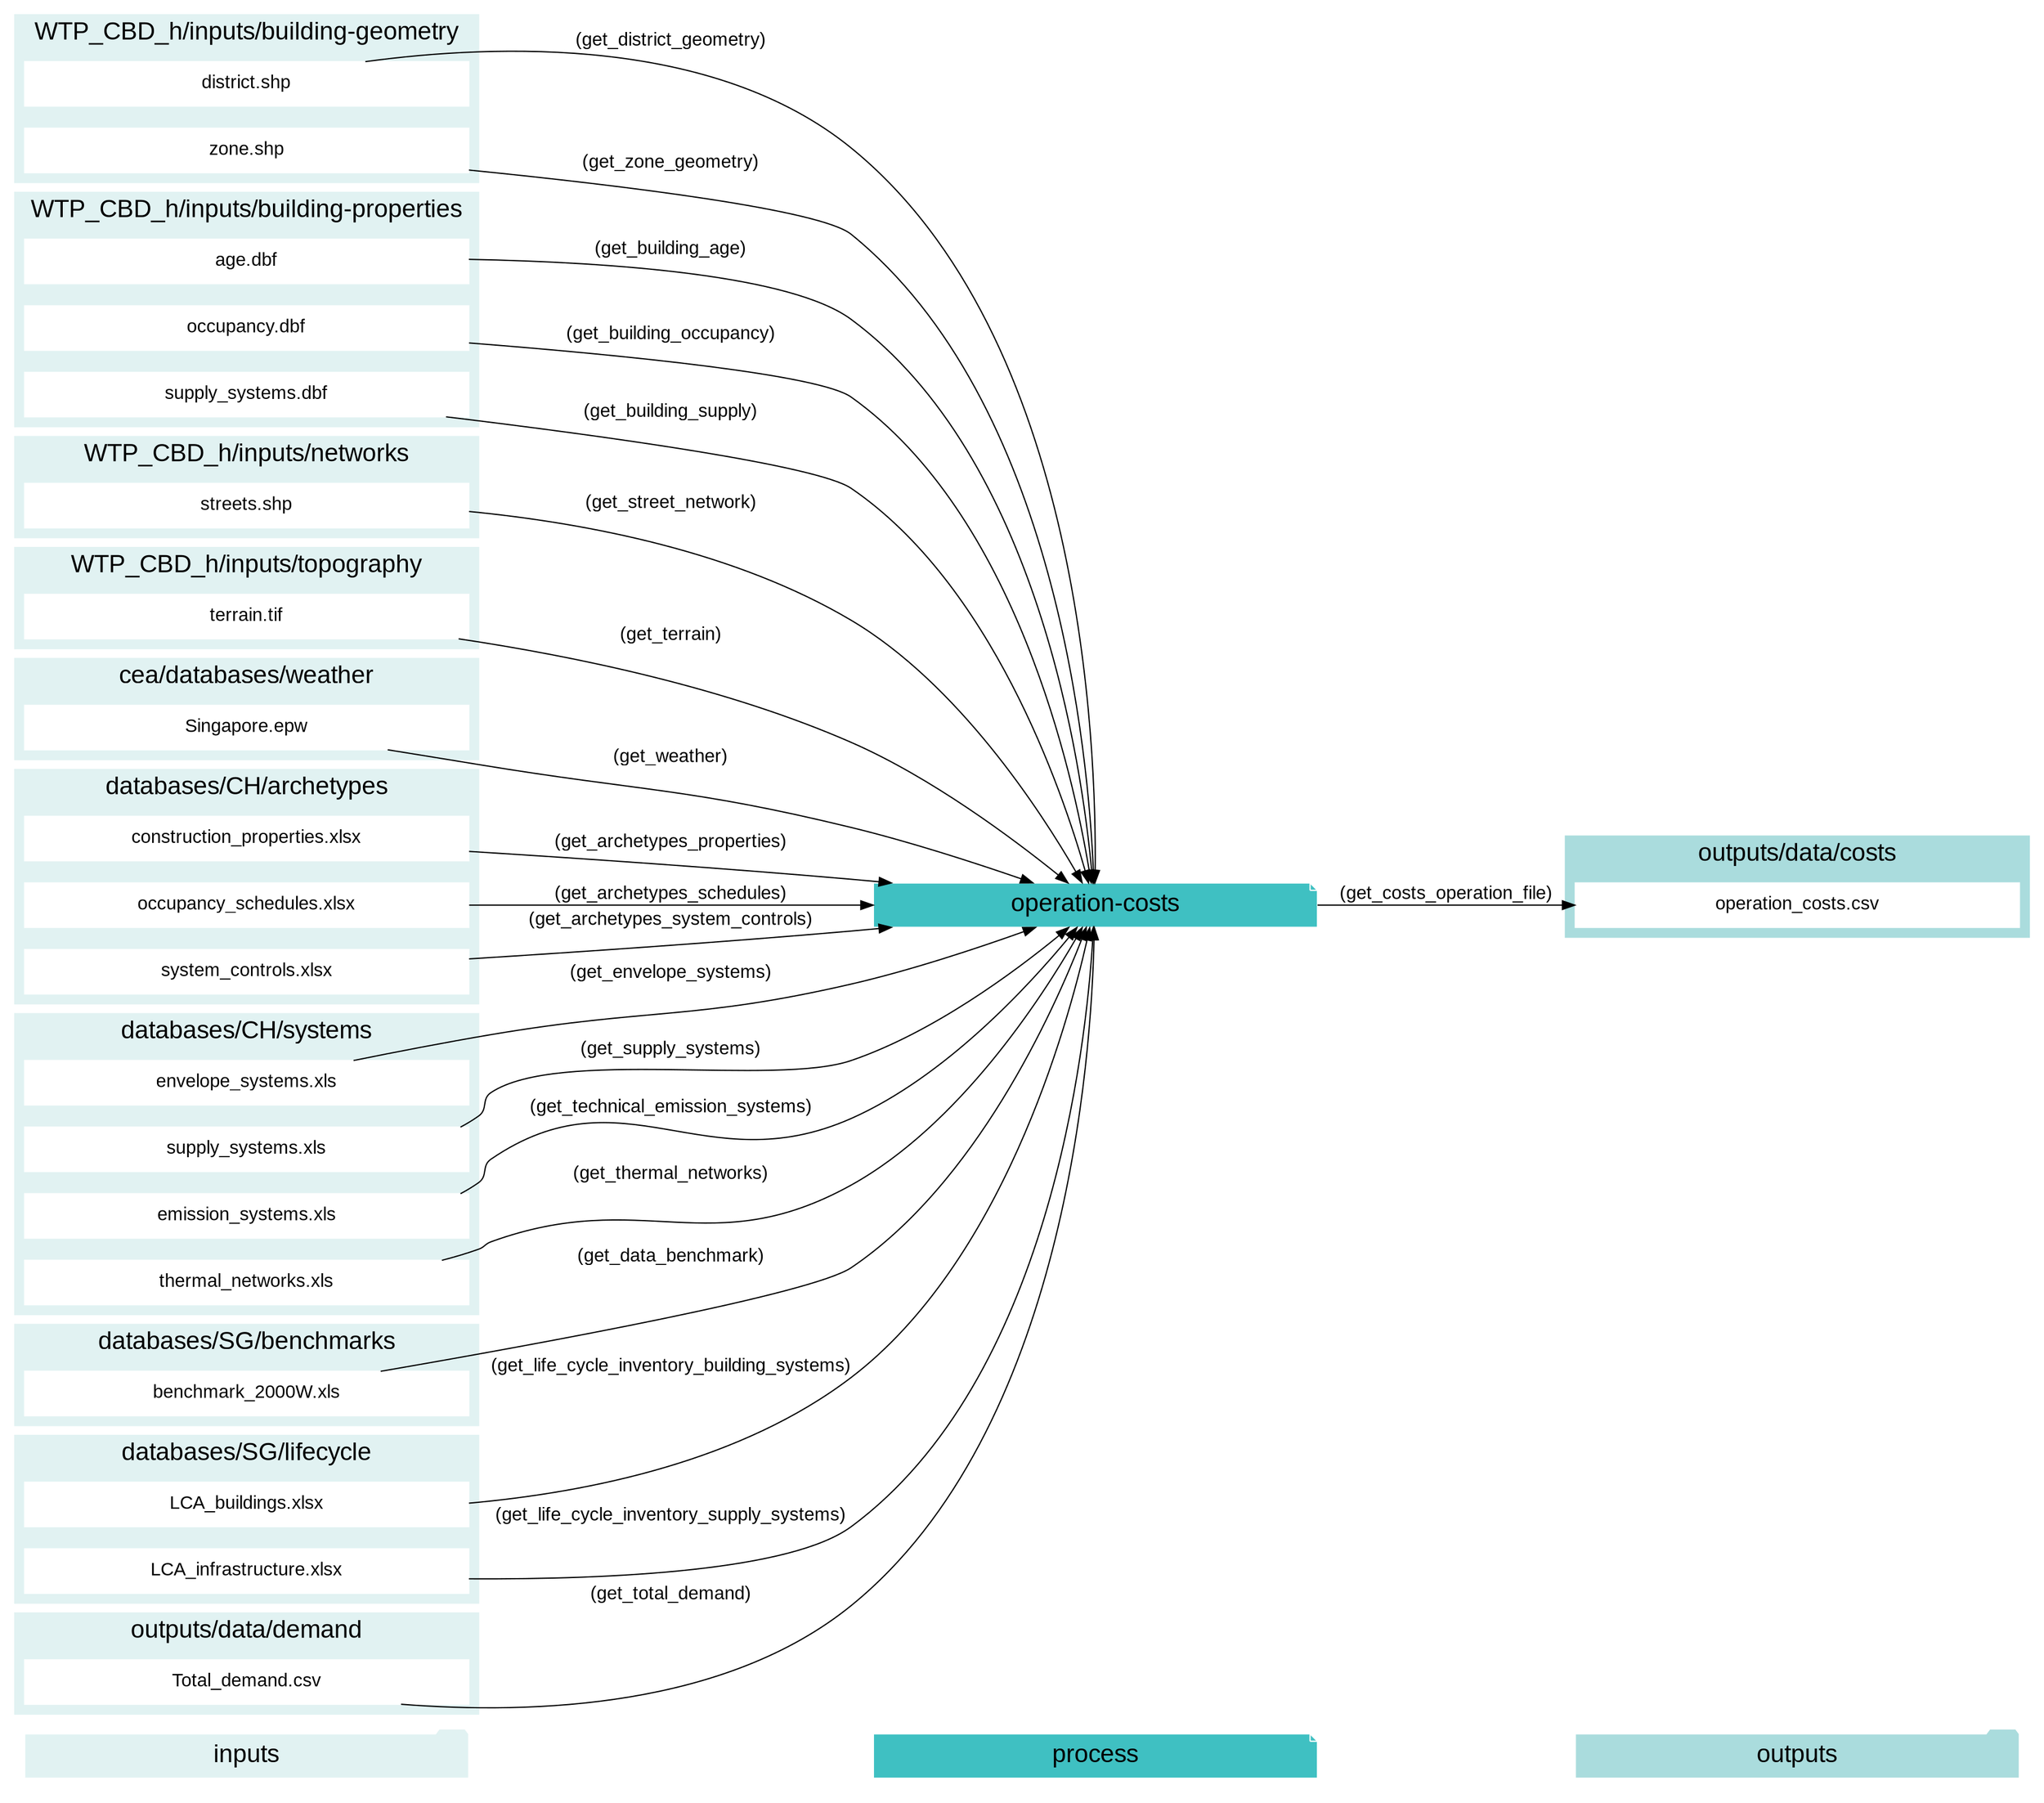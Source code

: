 digraph trace_inputlocator {
    rankdir="LR";
    graph [overlap=false, fontname=arial];
    node [shape=box, style=filled, color=white, fontsize=15, fontname=arial, fixedsize=true, width=5];
    edge [fontname=arial, fontsize = 15]
    newrank=true
    subgraph cluster_legend {
    fontsize=25
    style=invis
    "process"[style=filled, fillcolor="#3FC0C2", shape=note, fontsize=20, fontname="arial"]
    "inputs" [style=filled, shape=folder, color=white, fillcolor="#E1F2F2", fontsize=20]
    "outputs"[style=filled, shape=folder, color=white, fillcolor="#aadcdd", fontsize=20]
    "inputs"->"process"[style=invis]
    "process"->"outputs"[style=invis]
    }
    "operation-costs"[style=filled, color=white, fillcolor="#3FC0C2", shape=note, fontsize=20, fontname=arial];
    subgraph cluster_0_in {
        style = filled;
        color = "#E1F2F2";
        fontsize = 20;
        rank=same;
        label="WTP_CBD_h/inputs/building-geometry";
        "district.shp"
        "zone.shp"
    }
    subgraph cluster_1_in {
        style = filled;
        color = "#E1F2F2";
        fontsize = 20;
        rank=same;
        label="WTP_CBD_h/inputs/building-properties";
        "age.dbf"
        "occupancy.dbf"
        "supply_systems.dbf"
    }
    subgraph cluster_2_in {
        style = filled;
        color = "#E1F2F2";
        fontsize = 20;
        rank=same;
        label="WTP_CBD_h/inputs/networks";
        "streets.shp"
    }
    subgraph cluster_3_in {
        style = filled;
        color = "#E1F2F2";
        fontsize = 20;
        rank=same;
        label="WTP_CBD_h/inputs/topography";
        "terrain.tif"
    }
    subgraph cluster_4_in {
        style = filled;
        color = "#E1F2F2";
        fontsize = 20;
        rank=same;
        label="cea/databases/weather";
        "Singapore.epw"
    }
    subgraph cluster_5_in {
        style = filled;
        color = "#E1F2F2";
        fontsize = 20;
        rank=same;
        label="databases/CH/archetypes";
        "construction_properties.xlsx"
        "occupancy_schedules.xlsx"
        "system_controls.xlsx"
    }
    subgraph cluster_6_in {
        style = filled;
        color = "#E1F2F2";
        fontsize = 20;
        rank=same;
        label="databases/CH/systems";
        "envelope_systems.xls"
        "supply_systems.xls"
        "emission_systems.xls"
        "thermal_networks.xls"
    }
    subgraph cluster_7_in {
        style = filled;
        color = "#E1F2F2";
        fontsize = 20;
        rank=same;
        label="databases/SG/benchmarks";
        "benchmark_2000W.xls"
    }
    subgraph cluster_8_in {
        style = filled;
        color = "#E1F2F2";
        fontsize = 20;
        rank=same;
        label="databases/SG/lifecycle";
        "LCA_buildings.xlsx"
        "LCA_infrastructure.xlsx"
    }
    subgraph cluster_9_out {
        style = filled;
        color = "#aadcdd";
        fontsize = 20;
        rank=same;
        label="outputs/data/costs";
        "operation_costs.csv"
    }
    subgraph cluster_10_in {
        style = filled;
        color = "#E1F2F2";
        fontsize = 20;
        rank=same;
        label="outputs/data/demand";
        "Total_demand.csv"
    }
    "construction_properties.xlsx" -> "operation-costs"[label="(get_archetypes_properties)"]
    "occupancy_schedules.xlsx" -> "operation-costs"[label="(get_archetypes_schedules)"]
    "system_controls.xlsx" -> "operation-costs"[label="(get_archetypes_system_controls)"]
    "age.dbf" -> "operation-costs"[label="(get_building_age)"]
    "occupancy.dbf" -> "operation-costs"[label="(get_building_occupancy)"]
    "supply_systems.dbf" -> "operation-costs"[label="(get_building_supply)"]
    "benchmark_2000W.xls" -> "operation-costs"[label="(get_data_benchmark)"]
    "district.shp" -> "operation-costs"[label="(get_district_geometry)"]
    "envelope_systems.xls" -> "operation-costs"[label="(get_envelope_systems)"]
    "LCA_buildings.xlsx" -> "operation-costs"[label="(get_life_cycle_inventory_building_systems)"]
    "LCA_infrastructure.xlsx" -> "operation-costs"[label="(get_life_cycle_inventory_supply_systems)"]
    "streets.shp" -> "operation-costs"[label="(get_street_network)"]
    "supply_systems.xls" -> "operation-costs"[label="(get_supply_systems)"]
    "emission_systems.xls" -> "operation-costs"[label="(get_technical_emission_systems)"]
    "terrain.tif" -> "operation-costs"[label="(get_terrain)"]
    "thermal_networks.xls" -> "operation-costs"[label="(get_thermal_networks)"]
    "Total_demand.csv" -> "operation-costs"[label="(get_total_demand)"]
    "Singapore.epw" -> "operation-costs"[label="(get_weather)"]
    "zone.shp" -> "operation-costs"[label="(get_zone_geometry)"]
    "operation-costs" -> "operation_costs.csv"[label="(get_costs_operation_file)"]
    }